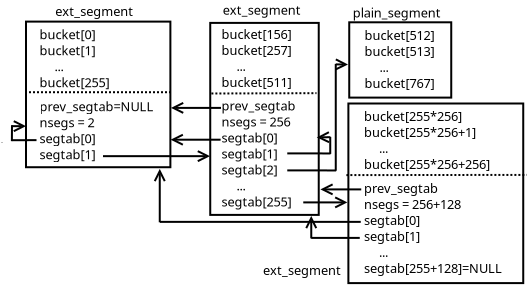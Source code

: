 <?xml version="1.0" encoding="UTF-8"?>
<dia:diagram xmlns:dia="http://www.lysator.liu.se/~alla/dia/">
  <dia:layer name="Background" visible="true" active="true">
    <dia:object type="Standard - Box" version="0" id="O0">
      <dia:attribute name="obj_pos">
        <dia:point val="4.05,4.844"/>
      </dia:attribute>
      <dia:attribute name="obj_bb">
        <dia:rectangle val="4,4.794;11.319,12.175"/>
      </dia:attribute>
      <dia:attribute name="elem_corner">
        <dia:point val="4.05,4.844"/>
      </dia:attribute>
      <dia:attribute name="elem_width">
        <dia:real val="7.219"/>
      </dia:attribute>
      <dia:attribute name="elem_height">
        <dia:real val="7.281"/>
      </dia:attribute>
      <dia:attribute name="border_width">
        <dia:real val="0.1"/>
      </dia:attribute>
      <dia:attribute name="show_background">
        <dia:boolean val="true"/>
      </dia:attribute>
    </dia:object>
    <dia:object type="Standard - Text" version="1" id="O1">
      <dia:attribute name="obj_pos">
        <dia:point val="4.725,5.725"/>
      </dia:attribute>
      <dia:attribute name="obj_bb">
        <dia:rectangle val="4.725,5.13;8.605,8.277"/>
      </dia:attribute>
      <dia:attribute name="text">
        <dia:composite type="text">
          <dia:attribute name="string">
            <dia:string>#bucket[0]
bucket[1]
     ...
bucket[255]#</dia:string>
          </dia:attribute>
          <dia:attribute name="font">
            <dia:font family="sans" style="0" name="Helvetica"/>
          </dia:attribute>
          <dia:attribute name="height">
            <dia:real val="0.8"/>
          </dia:attribute>
          <dia:attribute name="pos">
            <dia:point val="4.725,5.725"/>
          </dia:attribute>
          <dia:attribute name="color">
            <dia:color val="#000000"/>
          </dia:attribute>
          <dia:attribute name="alignment">
            <dia:enum val="0"/>
          </dia:attribute>
        </dia:composite>
      </dia:attribute>
      <dia:attribute name="valign">
        <dia:enum val="3"/>
      </dia:attribute>
    </dia:object>
    <dia:object type="Standard - Line" version="0" id="O2">
      <dia:attribute name="obj_pos">
        <dia:point val="4,8.375"/>
      </dia:attribute>
      <dia:attribute name="obj_bb">
        <dia:rectangle val="3.95,8.325;11.444,8.425"/>
      </dia:attribute>
      <dia:attribute name="conn_endpoints">
        <dia:point val="4,8.375"/>
        <dia:point val="11.394,8.375"/>
      </dia:attribute>
      <dia:attribute name="numcp">
        <dia:int val="1"/>
      </dia:attribute>
      <dia:attribute name="line_style">
        <dia:enum val="4"/>
      </dia:attribute>
    </dia:object>
    <dia:object type="Standard - Text" version="1" id="O3">
      <dia:attribute name="obj_pos">
        <dia:point val="4.725,9.325"/>
      </dia:attribute>
      <dia:attribute name="obj_bb">
        <dia:rectangle val="4.725,8.73;10.86,11.877"/>
      </dia:attribute>
      <dia:attribute name="text">
        <dia:composite type="text">
          <dia:attribute name="string">
            <dia:string>#prev_segtab=NULL
nsegs = 2
segtab[0]
segtab[1]#</dia:string>
          </dia:attribute>
          <dia:attribute name="font">
            <dia:font family="sans" style="0" name="Helvetica"/>
          </dia:attribute>
          <dia:attribute name="height">
            <dia:real val="0.8"/>
          </dia:attribute>
          <dia:attribute name="pos">
            <dia:point val="4.725,9.325"/>
          </dia:attribute>
          <dia:attribute name="color">
            <dia:color val="#000000"/>
          </dia:attribute>
          <dia:attribute name="alignment">
            <dia:enum val="0"/>
          </dia:attribute>
        </dia:composite>
      </dia:attribute>
      <dia:attribute name="valign">
        <dia:enum val="3"/>
      </dia:attribute>
    </dia:object>
    <dia:object type="Standard - Box" version="0" id="O4">
      <dia:attribute name="obj_pos">
        <dia:point val="20.212,4.879"/>
      </dia:attribute>
      <dia:attribute name="obj_bb">
        <dia:rectangle val="20.163,4.829;25.363,8.694"/>
      </dia:attribute>
      <dia:attribute name="elem_corner">
        <dia:point val="20.212,4.879"/>
      </dia:attribute>
      <dia:attribute name="elem_width">
        <dia:real val="5.1"/>
      </dia:attribute>
      <dia:attribute name="elem_height">
        <dia:real val="3.765"/>
      </dia:attribute>
      <dia:attribute name="border_width">
        <dia:real val="0.1"/>
      </dia:attribute>
      <dia:attribute name="show_background">
        <dia:boolean val="true"/>
      </dia:attribute>
    </dia:object>
    <dia:object type="Standard - Text" version="1" id="O5">
      <dia:attribute name="obj_pos">
        <dia:point val="20.969,5.76"/>
      </dia:attribute>
      <dia:attribute name="obj_bb">
        <dia:rectangle val="20.969,5.165;24.849,8.312"/>
      </dia:attribute>
      <dia:attribute name="text">
        <dia:composite type="text">
          <dia:attribute name="string">
            <dia:string>#bucket[512]
bucket[513]
     ...
bucket[767]#</dia:string>
          </dia:attribute>
          <dia:attribute name="font">
            <dia:font family="sans" style="0" name="Helvetica"/>
          </dia:attribute>
          <dia:attribute name="height">
            <dia:real val="0.8"/>
          </dia:attribute>
          <dia:attribute name="pos">
            <dia:point val="20.969,5.76"/>
          </dia:attribute>
          <dia:attribute name="color">
            <dia:color val="#000000"/>
          </dia:attribute>
          <dia:attribute name="alignment">
            <dia:enum val="0"/>
          </dia:attribute>
        </dia:composite>
      </dia:attribute>
      <dia:attribute name="valign">
        <dia:enum val="3"/>
      </dia:attribute>
    </dia:object>
    <dia:object type="Standard - Box" version="0" id="O6">
      <dia:attribute name="obj_pos">
        <dia:point val="20.169,8.939"/>
      </dia:attribute>
      <dia:attribute name="obj_bb">
        <dia:rectangle val="20.119,8.889;28.962,17.969"/>
      </dia:attribute>
      <dia:attribute name="elem_corner">
        <dia:point val="20.169,8.939"/>
      </dia:attribute>
      <dia:attribute name="elem_width">
        <dia:real val="8.743"/>
      </dia:attribute>
      <dia:attribute name="elem_height">
        <dia:real val="8.98"/>
      </dia:attribute>
      <dia:attribute name="border_width">
        <dia:real val="0.1"/>
      </dia:attribute>
      <dia:attribute name="show_background">
        <dia:boolean val="true"/>
      </dia:attribute>
    </dia:object>
    <dia:object type="Standard - Text" version="1" id="O7">
      <dia:attribute name="obj_pos">
        <dia:point val="20.944,9.82"/>
      </dia:attribute>
      <dia:attribute name="obj_bb">
        <dia:rectangle val="20.944,9.225;28.127,12.373"/>
      </dia:attribute>
      <dia:attribute name="text">
        <dia:composite type="text">
          <dia:attribute name="string">
            <dia:string>#bucket[255*256]
bucket[255*256+1]
     ...
bucket[255*256+256]#</dia:string>
          </dia:attribute>
          <dia:attribute name="font">
            <dia:font family="sans" style="0" name="Helvetica"/>
          </dia:attribute>
          <dia:attribute name="height">
            <dia:real val="0.8"/>
          </dia:attribute>
          <dia:attribute name="pos">
            <dia:point val="20.944,9.82"/>
          </dia:attribute>
          <dia:attribute name="color">
            <dia:color val="#000000"/>
          </dia:attribute>
          <dia:attribute name="alignment">
            <dia:enum val="0"/>
          </dia:attribute>
        </dia:composite>
      </dia:attribute>
      <dia:attribute name="valign">
        <dia:enum val="3"/>
      </dia:attribute>
    </dia:object>
    <dia:object type="Standard - Line" version="0" id="O8">
      <dia:attribute name="obj_pos">
        <dia:point val="20.069,12.519"/>
      </dia:attribute>
      <dia:attribute name="obj_bb">
        <dia:rectangle val="20.019,12.459;29.138,12.569"/>
      </dia:attribute>
      <dia:attribute name="conn_endpoints">
        <dia:point val="20.069,12.519"/>
        <dia:point val="29.087,12.509"/>
      </dia:attribute>
      <dia:attribute name="numcp">
        <dia:int val="1"/>
      </dia:attribute>
      <dia:attribute name="line_style">
        <dia:enum val="4"/>
      </dia:attribute>
    </dia:object>
    <dia:object type="Standard - Text" version="1" id="O9">
      <dia:attribute name="obj_pos">
        <dia:point val="20.944,13.42"/>
      </dia:attribute>
      <dia:attribute name="obj_bb">
        <dia:rectangle val="20.944,12.825;28.812,17.573"/>
      </dia:attribute>
      <dia:attribute name="text">
        <dia:composite type="text">
          <dia:attribute name="string">
            <dia:string>#prev_segtab
nsegs = 256+128
segtab[0]
segtab[1]
     ...
segtab[255+128]=NULL#</dia:string>
          </dia:attribute>
          <dia:attribute name="font">
            <dia:font family="sans" style="0" name="Helvetica"/>
          </dia:attribute>
          <dia:attribute name="height">
            <dia:real val="0.8"/>
          </dia:attribute>
          <dia:attribute name="pos">
            <dia:point val="20.944,13.42"/>
          </dia:attribute>
          <dia:attribute name="color">
            <dia:color val="#000000"/>
          </dia:attribute>
          <dia:attribute name="alignment">
            <dia:enum val="0"/>
          </dia:attribute>
        </dia:composite>
      </dia:attribute>
      <dia:attribute name="valign">
        <dia:enum val="3"/>
      </dia:attribute>
    </dia:object>
    <dia:object type="Standard - Line" version="0" id="O10">
      <dia:attribute name="obj_pos">
        <dia:point val="4.575,10.772"/>
      </dia:attribute>
      <dia:attribute name="obj_bb">
        <dia:rectangle val="3.269,10.722;4.625,10.823"/>
      </dia:attribute>
      <dia:attribute name="conn_endpoints">
        <dia:point val="4.575,10.772"/>
        <dia:point val="3.319,10.773"/>
      </dia:attribute>
      <dia:attribute name="numcp">
        <dia:int val="1"/>
      </dia:attribute>
    </dia:object>
    <dia:object type="Standard - Line" version="0" id="O11">
      <dia:attribute name="obj_pos">
        <dia:point val="3.35,10.034"/>
      </dia:attribute>
      <dia:attribute name="obj_bb">
        <dia:rectangle val="3.293,9.984;3.4,10.868"/>
      </dia:attribute>
      <dia:attribute name="conn_endpoints">
        <dia:point val="3.35,10.034"/>
        <dia:point val="3.344,10.817"/>
      </dia:attribute>
      <dia:attribute name="numcp">
        <dia:int val="1"/>
      </dia:attribute>
    </dia:object>
    <dia:object type="Standard - Line" version="0" id="O12">
      <dia:attribute name="obj_pos">
        <dia:point val="2.85,10.884"/>
      </dia:attribute>
      <dia:attribute name="obj_bb">
        <dia:rectangle val="2.8,10.834;2.9,10.947"/>
      </dia:attribute>
      <dia:attribute name="conn_endpoints">
        <dia:point val="2.85,10.884"/>
        <dia:point val="2.85,10.897"/>
      </dia:attribute>
      <dia:attribute name="numcp">
        <dia:int val="1"/>
      </dia:attribute>
    </dia:object>
    <dia:object type="Standard - Line" version="0" id="O13">
      <dia:attribute name="obj_pos">
        <dia:point val="3.312,10.072"/>
      </dia:attribute>
      <dia:attribute name="obj_bb">
        <dia:rectangle val="3.263,9.741;4.162,10.403"/>
      </dia:attribute>
      <dia:attribute name="conn_endpoints">
        <dia:point val="3.312,10.072"/>
        <dia:point val="4.05,10.072"/>
      </dia:attribute>
      <dia:attribute name="numcp">
        <dia:int val="1"/>
      </dia:attribute>
      <dia:attribute name="end_arrow">
        <dia:enum val="1"/>
      </dia:attribute>
      <dia:attribute name="end_arrow_length">
        <dia:real val="0.5"/>
      </dia:attribute>
      <dia:attribute name="end_arrow_width">
        <dia:real val="0.5"/>
      </dia:attribute>
    </dia:object>
    <dia:object type="Standard - Line" version="0" id="O14">
      <dia:attribute name="obj_pos">
        <dia:point val="7.9,11.572"/>
      </dia:attribute>
      <dia:attribute name="obj_bb">
        <dia:rectangle val="7.85,11.241;13.362,11.903"/>
      </dia:attribute>
      <dia:attribute name="conn_endpoints">
        <dia:point val="7.9,11.572"/>
        <dia:point val="13.25,11.572"/>
      </dia:attribute>
      <dia:attribute name="numcp">
        <dia:int val="1"/>
      </dia:attribute>
      <dia:attribute name="end_arrow">
        <dia:enum val="1"/>
      </dia:attribute>
      <dia:attribute name="end_arrow_length">
        <dia:real val="0.5"/>
      </dia:attribute>
      <dia:attribute name="end_arrow_width">
        <dia:real val="0.5"/>
      </dia:attribute>
    </dia:object>
    <dia:object type="Standard - Line" version="0" id="O15">
      <dia:attribute name="obj_pos">
        <dia:point val="19.538,6.959"/>
      </dia:attribute>
      <dia:attribute name="obj_bb">
        <dia:rectangle val="19.488,6.909;19.588,12.35"/>
      </dia:attribute>
      <dia:attribute name="conn_endpoints">
        <dia:point val="19.538,6.959"/>
        <dia:point val="19.538,12.3"/>
      </dia:attribute>
      <dia:attribute name="numcp">
        <dia:int val="1"/>
      </dia:attribute>
    </dia:object>
    <dia:object type="Standard - Line" version="0" id="O16">
      <dia:attribute name="obj_pos">
        <dia:point val="19.538,6.984"/>
      </dia:attribute>
      <dia:attribute name="obj_bb">
        <dia:rectangle val="19.487,6.654;20.262,7.316"/>
      </dia:attribute>
      <dia:attribute name="conn_endpoints">
        <dia:point val="19.538,6.984"/>
        <dia:point val="20.15,6.989"/>
      </dia:attribute>
      <dia:attribute name="numcp">
        <dia:int val="1"/>
      </dia:attribute>
      <dia:attribute name="end_arrow">
        <dia:enum val="1"/>
      </dia:attribute>
      <dia:attribute name="end_arrow_length">
        <dia:real val="0.5"/>
      </dia:attribute>
      <dia:attribute name="end_arrow_width">
        <dia:real val="0.5"/>
      </dia:attribute>
    </dia:object>
    <dia:object type="Standard - Line" version="0" id="O17">
      <dia:attribute name="obj_pos">
        <dia:point val="15.922,12.439"/>
      </dia:attribute>
      <dia:attribute name="obj_bb">
        <dia:rectangle val="15.355,12.108;16.034,12.77"/>
      </dia:attribute>
      <dia:attribute name="conn_endpoints">
        <dia:point val="15.922,12.439"/>
        <dia:point val="15.922,12.439"/>
      </dia:attribute>
      <dia:attribute name="numcp">
        <dia:int val="1"/>
      </dia:attribute>
      <dia:attribute name="end_arrow">
        <dia:enum val="1"/>
      </dia:attribute>
      <dia:attribute name="end_arrow_length">
        <dia:real val="0.5"/>
      </dia:attribute>
      <dia:attribute name="end_arrow_width">
        <dia:real val="0.5"/>
      </dia:attribute>
    </dia:object>
    <dia:object type="Standard - Line" version="0" id="O18">
      <dia:attribute name="obj_pos">
        <dia:point val="20.788,14.859"/>
      </dia:attribute>
      <dia:attribute name="obj_bb">
        <dia:rectangle val="10.695,14.808;20.837,14.909"/>
      </dia:attribute>
      <dia:attribute name="conn_endpoints">
        <dia:point val="20.788,14.859"/>
        <dia:point val="10.745,14.858"/>
      </dia:attribute>
      <dia:attribute name="numcp">
        <dia:int val="1"/>
      </dia:attribute>
    </dia:object>
    <dia:object type="Standard - Line" version="0" id="O19">
      <dia:attribute name="obj_pos">
        <dia:point val="10.738,14.878"/>
      </dia:attribute>
      <dia:attribute name="obj_bb">
        <dia:rectangle val="10.407,12.098;11.068,14.928"/>
      </dia:attribute>
      <dia:attribute name="conn_endpoints">
        <dia:point val="10.738,14.878"/>
        <dia:point val="10.738,12.209"/>
      </dia:attribute>
      <dia:attribute name="numcp">
        <dia:int val="1"/>
      </dia:attribute>
      <dia:attribute name="end_arrow">
        <dia:enum val="1"/>
      </dia:attribute>
      <dia:attribute name="end_arrow_length">
        <dia:real val="0.5"/>
      </dia:attribute>
      <dia:attribute name="end_arrow_width">
        <dia:real val="0.5"/>
      </dia:attribute>
    </dia:object>
    <dia:object type="Standard - Line" version="0" id="O20">
      <dia:attribute name="obj_pos">
        <dia:point val="20.738,15.659"/>
      </dia:attribute>
      <dia:attribute name="obj_bb">
        <dia:rectangle val="18.262,15.609;20.788,15.709"/>
      </dia:attribute>
      <dia:attribute name="conn_endpoints">
        <dia:point val="20.738,15.659"/>
        <dia:point val="18.312,15.659"/>
      </dia:attribute>
      <dia:attribute name="numcp">
        <dia:int val="1"/>
      </dia:attribute>
    </dia:object>
    <dia:object type="Standard - Line" version="0" id="O21">
      <dia:attribute name="obj_pos">
        <dia:point val="18.313,15.683"/>
      </dia:attribute>
      <dia:attribute name="obj_bb">
        <dia:rectangle val="17.982,14.448;18.644,15.733"/>
      </dia:attribute>
      <dia:attribute name="conn_endpoints">
        <dia:point val="18.313,15.683"/>
        <dia:point val="18.312,14.559"/>
      </dia:attribute>
      <dia:attribute name="numcp">
        <dia:int val="1"/>
      </dia:attribute>
      <dia:attribute name="end_arrow">
        <dia:enum val="1"/>
      </dia:attribute>
      <dia:attribute name="end_arrow_length">
        <dia:real val="0.5"/>
      </dia:attribute>
      <dia:attribute name="end_arrow_width">
        <dia:real val="0.5"/>
      </dia:attribute>
    </dia:object>
    <dia:object type="Standard - Line" version="0" id="O22">
      <dia:attribute name="obj_pos">
        <dia:point val="20.812,13.234"/>
      </dia:attribute>
      <dia:attribute name="obj_bb">
        <dia:rectangle val="18.658,12.902;20.863,13.564"/>
      </dia:attribute>
      <dia:attribute name="conn_endpoints">
        <dia:point val="20.812,13.234"/>
        <dia:point val="18.77,13.233"/>
      </dia:attribute>
      <dia:attribute name="numcp">
        <dia:int val="1"/>
      </dia:attribute>
      <dia:attribute name="end_arrow">
        <dia:enum val="1"/>
      </dia:attribute>
      <dia:attribute name="end_arrow_length">
        <dia:real val="0.5"/>
      </dia:attribute>
      <dia:attribute name="end_arrow_width">
        <dia:real val="0.5"/>
      </dia:attribute>
    </dia:object>
    <dia:object type="Standard - Box" version="0" id="O23">
      <dia:attribute name="obj_pos">
        <dia:point val="13.262,4.909"/>
      </dia:attribute>
      <dia:attribute name="obj_bb">
        <dia:rectangle val="13.213,4.859;18.738,14.559"/>
      </dia:attribute>
      <dia:attribute name="elem_corner">
        <dia:point val="13.262,4.909"/>
      </dia:attribute>
      <dia:attribute name="elem_width">
        <dia:real val="5.425"/>
      </dia:attribute>
      <dia:attribute name="elem_height">
        <dia:real val="9.6"/>
      </dia:attribute>
      <dia:attribute name="show_background">
        <dia:boolean val="true"/>
      </dia:attribute>
    </dia:object>
    <dia:object type="Standard - Text" version="1" id="O24">
      <dia:attribute name="obj_pos">
        <dia:point val="13.819,5.715"/>
      </dia:attribute>
      <dia:attribute name="obj_bb">
        <dia:rectangle val="13.819,5.12;17.699,8.268"/>
      </dia:attribute>
      <dia:attribute name="text">
        <dia:composite type="text">
          <dia:attribute name="string">
            <dia:string>#bucket[156]
bucket[257]
     ...
bucket[511]#</dia:string>
          </dia:attribute>
          <dia:attribute name="font">
            <dia:font family="sans" style="0" name="Helvetica"/>
          </dia:attribute>
          <dia:attribute name="height">
            <dia:real val="0.8"/>
          </dia:attribute>
          <dia:attribute name="pos">
            <dia:point val="13.819,5.715"/>
          </dia:attribute>
          <dia:attribute name="color">
            <dia:color val="#000000"/>
          </dia:attribute>
          <dia:attribute name="alignment">
            <dia:enum val="0"/>
          </dia:attribute>
        </dia:composite>
      </dia:attribute>
      <dia:attribute name="valign">
        <dia:enum val="3"/>
      </dia:attribute>
    </dia:object>
    <dia:object type="Standard - Line" version="0" id="O25">
      <dia:attribute name="obj_pos">
        <dia:point val="13.319,8.439"/>
      </dia:attribute>
      <dia:attribute name="obj_bb">
        <dia:rectangle val="13.269,8.372;18.625,8.489"/>
      </dia:attribute>
      <dia:attribute name="conn_endpoints">
        <dia:point val="13.319,8.439"/>
        <dia:point val="18.575,8.422"/>
      </dia:attribute>
      <dia:attribute name="numcp">
        <dia:int val="1"/>
      </dia:attribute>
      <dia:attribute name="line_style">
        <dia:enum val="4"/>
      </dia:attribute>
    </dia:object>
    <dia:object type="Standard - Text" version="1" id="O26">
      <dia:attribute name="obj_pos">
        <dia:point val="13.819,9.29"/>
      </dia:attribute>
      <dia:attribute name="obj_bb">
        <dia:rectangle val="13.819,8.695;17.857,14.242"/>
      </dia:attribute>
      <dia:attribute name="text">
        <dia:composite type="text">
          <dia:attribute name="string">
            <dia:string>#prev_segtab
nsegs = 256
segtab[0]
segtab[1]
segtab[2]
     ...
segtab[255]#</dia:string>
          </dia:attribute>
          <dia:attribute name="font">
            <dia:font family="sans" style="0" name="Helvetica"/>
          </dia:attribute>
          <dia:attribute name="height">
            <dia:real val="0.8"/>
          </dia:attribute>
          <dia:attribute name="pos">
            <dia:point val="13.819,9.29"/>
          </dia:attribute>
          <dia:attribute name="color">
            <dia:color val="#000000"/>
          </dia:attribute>
          <dia:attribute name="alignment">
            <dia:enum val="0"/>
          </dia:attribute>
        </dia:composite>
      </dia:attribute>
      <dia:attribute name="valign">
        <dia:enum val="3"/>
      </dia:attribute>
    </dia:object>
    <dia:object type="Standard - Line" version="0" id="O27">
      <dia:attribute name="obj_pos">
        <dia:point val="13.781,10.749"/>
      </dia:attribute>
      <dia:attribute name="obj_bb">
        <dia:rectangle val="11.169,10.418;13.831,11.08"/>
      </dia:attribute>
      <dia:attribute name="conn_endpoints">
        <dia:point val="13.781,10.749"/>
        <dia:point val="11.281,10.749"/>
      </dia:attribute>
      <dia:attribute name="numcp">
        <dia:int val="1"/>
      </dia:attribute>
      <dia:attribute name="end_arrow">
        <dia:enum val="1"/>
      </dia:attribute>
      <dia:attribute name="end_arrow_length">
        <dia:real val="0.5"/>
      </dia:attribute>
      <dia:attribute name="end_arrow_width">
        <dia:real val="0.5"/>
      </dia:attribute>
    </dia:object>
    <dia:object type="Standard - Line" version="0" id="O28">
      <dia:attribute name="obj_pos">
        <dia:point val="17.913,13.884"/>
      </dia:attribute>
      <dia:attribute name="obj_bb">
        <dia:rectangle val="17.863,13.553;20.231,14.215"/>
      </dia:attribute>
      <dia:attribute name="conn_endpoints">
        <dia:point val="17.913,13.884"/>
        <dia:point val="20.119,13.884"/>
      </dia:attribute>
      <dia:attribute name="numcp">
        <dia:int val="1"/>
      </dia:attribute>
      <dia:attribute name="end_arrow">
        <dia:enum val="1"/>
      </dia:attribute>
      <dia:attribute name="end_arrow_length">
        <dia:real val="0.5"/>
      </dia:attribute>
      <dia:attribute name="end_arrow_width">
        <dia:real val="0.5"/>
      </dia:attribute>
    </dia:object>
    <dia:object type="Standard - Line" version="0" id="O29">
      <dia:attribute name="obj_pos">
        <dia:point val="13.8,9.159"/>
      </dia:attribute>
      <dia:attribute name="obj_bb">
        <dia:rectangle val="11.188,8.828;13.85,9.49"/>
      </dia:attribute>
      <dia:attribute name="conn_endpoints">
        <dia:point val="13.8,9.159"/>
        <dia:point val="11.3,9.159"/>
      </dia:attribute>
      <dia:attribute name="numcp">
        <dia:int val="1"/>
      </dia:attribute>
      <dia:attribute name="end_arrow">
        <dia:enum val="1"/>
      </dia:attribute>
      <dia:attribute name="end_arrow_length">
        <dia:real val="0.5"/>
      </dia:attribute>
      <dia:attribute name="end_arrow_width">
        <dia:real val="0.5"/>
      </dia:attribute>
    </dia:object>
    <dia:object type="Standard - Line" version="0" id="O30">
      <dia:attribute name="obj_pos">
        <dia:point val="17.113,12.284"/>
      </dia:attribute>
      <dia:attribute name="obj_bb">
        <dia:rectangle val="17.062,12.234;19.607,12.336"/>
      </dia:attribute>
      <dia:attribute name="conn_endpoints">
        <dia:point val="17.113,12.284"/>
        <dia:point val="19.557,12.286"/>
      </dia:attribute>
      <dia:attribute name="numcp">
        <dia:int val="1"/>
      </dia:attribute>
    </dia:object>
    <dia:object type="Standard - Line" version="0" id="O31">
      <dia:attribute name="obj_pos">
        <dia:point val="17.113,11.434"/>
      </dia:attribute>
      <dia:attribute name="obj_bb">
        <dia:rectangle val="17.062,11.384;19.326,11.486"/>
      </dia:attribute>
      <dia:attribute name="conn_endpoints">
        <dia:point val="17.113,11.434"/>
        <dia:point val="19.276,11.436"/>
      </dia:attribute>
      <dia:attribute name="numcp">
        <dia:int val="1"/>
      </dia:attribute>
    </dia:object>
    <dia:object type="Standard - Line" version="0" id="O32">
      <dia:attribute name="obj_pos">
        <dia:point val="19.262,10.609"/>
      </dia:attribute>
      <dia:attribute name="obj_bb">
        <dia:rectangle val="19.212,10.559;19.312,11.509"/>
      </dia:attribute>
      <dia:attribute name="conn_endpoints">
        <dia:point val="19.262,10.609"/>
        <dia:point val="19.262,11.459"/>
      </dia:attribute>
      <dia:attribute name="numcp">
        <dia:int val="1"/>
      </dia:attribute>
    </dia:object>
    <dia:object type="Standard - Line" version="0" id="O33">
      <dia:attribute name="obj_pos">
        <dia:point val="19.269,10.623"/>
      </dia:attribute>
      <dia:attribute name="obj_bb">
        <dia:rectangle val="18.476,10.295;19.32,10.956"/>
      </dia:attribute>
      <dia:attribute name="conn_endpoints">
        <dia:point val="19.269,10.623"/>
        <dia:point val="18.587,10.634"/>
      </dia:attribute>
      <dia:attribute name="numcp">
        <dia:int val="1"/>
      </dia:attribute>
      <dia:attribute name="end_arrow">
        <dia:enum val="1"/>
      </dia:attribute>
      <dia:attribute name="end_arrow_length">
        <dia:real val="0.5"/>
      </dia:attribute>
      <dia:attribute name="end_arrow_width">
        <dia:real val="0.5"/>
      </dia:attribute>
    </dia:object>
    <dia:object type="Standard - Text" version="1" id="O34">
      <dia:attribute name="obj_pos">
        <dia:point val="5.513,4.559"/>
      </dia:attribute>
      <dia:attribute name="obj_bb">
        <dia:rectangle val="5.513,3.964;9.655,4.712"/>
      </dia:attribute>
      <dia:attribute name="text">
        <dia:composite type="text">
          <dia:attribute name="string">
            <dia:string>#ext_segment#</dia:string>
          </dia:attribute>
          <dia:attribute name="font">
            <dia:font family="sans" style="0" name="Helvetica"/>
          </dia:attribute>
          <dia:attribute name="height">
            <dia:real val="0.8"/>
          </dia:attribute>
          <dia:attribute name="pos">
            <dia:point val="5.513,4.559"/>
          </dia:attribute>
          <dia:attribute name="color">
            <dia:color val="#000000"/>
          </dia:attribute>
          <dia:attribute name="alignment">
            <dia:enum val="0"/>
          </dia:attribute>
        </dia:composite>
      </dia:attribute>
      <dia:attribute name="valign">
        <dia:enum val="3"/>
      </dia:attribute>
    </dia:object>
    <dia:object type="Standard - Text" version="1" id="O35">
      <dia:attribute name="obj_pos">
        <dia:point val="20.387,4.634"/>
      </dia:attribute>
      <dia:attribute name="obj_bb">
        <dia:rectangle val="20.387,4.039;25.075,4.787"/>
      </dia:attribute>
      <dia:attribute name="text">
        <dia:composite type="text">
          <dia:attribute name="string">
            <dia:string>#plain_segment#</dia:string>
          </dia:attribute>
          <dia:attribute name="font">
            <dia:font family="sans" style="0" name="Helvetica"/>
          </dia:attribute>
          <dia:attribute name="height">
            <dia:real val="0.8"/>
          </dia:attribute>
          <dia:attribute name="pos">
            <dia:point val="20.387,4.634"/>
          </dia:attribute>
          <dia:attribute name="color">
            <dia:color val="#000000"/>
          </dia:attribute>
          <dia:attribute name="alignment">
            <dia:enum val="0"/>
          </dia:attribute>
        </dia:composite>
      </dia:attribute>
      <dia:attribute name="valign">
        <dia:enum val="3"/>
      </dia:attribute>
    </dia:object>
    <dia:object type="Standard - Text" version="1" id="O36">
      <dia:attribute name="obj_pos">
        <dia:point val="13.893,4.499"/>
      </dia:attribute>
      <dia:attribute name="obj_bb">
        <dia:rectangle val="13.874,3.886;18.035,4.689"/>
      </dia:attribute>
      <dia:attribute name="text">
        <dia:composite type="text">
          <dia:attribute name="string">
            <dia:string>#ext_segment#</dia:string>
          </dia:attribute>
          <dia:attribute name="font">
            <dia:font family="sans" style="0" name="Helvetica"/>
          </dia:attribute>
          <dia:attribute name="height">
            <dia:real val="0.8"/>
          </dia:attribute>
          <dia:attribute name="pos">
            <dia:point val="13.893,4.499"/>
          </dia:attribute>
          <dia:attribute name="color">
            <dia:color val="#000000"/>
          </dia:attribute>
          <dia:attribute name="alignment">
            <dia:enum val="0"/>
          </dia:attribute>
        </dia:composite>
      </dia:attribute>
      <dia:attribute name="valign">
        <dia:enum val="3"/>
      </dia:attribute>
    </dia:object>
    <dia:object type="Standard - Text" version="1" id="O37">
      <dia:attribute name="obj_pos">
        <dia:point val="15.898,17.519"/>
      </dia:attribute>
      <dia:attribute name="obj_bb">
        <dia:rectangle val="15.898,16.924;20.04,17.672"/>
      </dia:attribute>
      <dia:attribute name="text">
        <dia:composite type="text">
          <dia:attribute name="string">
            <dia:string>#ext_segment#</dia:string>
          </dia:attribute>
          <dia:attribute name="font">
            <dia:font family="sans" style="0" name="Helvetica"/>
          </dia:attribute>
          <dia:attribute name="height">
            <dia:real val="0.8"/>
          </dia:attribute>
          <dia:attribute name="pos">
            <dia:point val="15.898,17.519"/>
          </dia:attribute>
          <dia:attribute name="color">
            <dia:color val="#000000"/>
          </dia:attribute>
          <dia:attribute name="alignment">
            <dia:enum val="0"/>
          </dia:attribute>
        </dia:composite>
      </dia:attribute>
      <dia:attribute name="valign">
        <dia:enum val="3"/>
      </dia:attribute>
    </dia:object>
  </dia:layer>
</dia:diagram>
